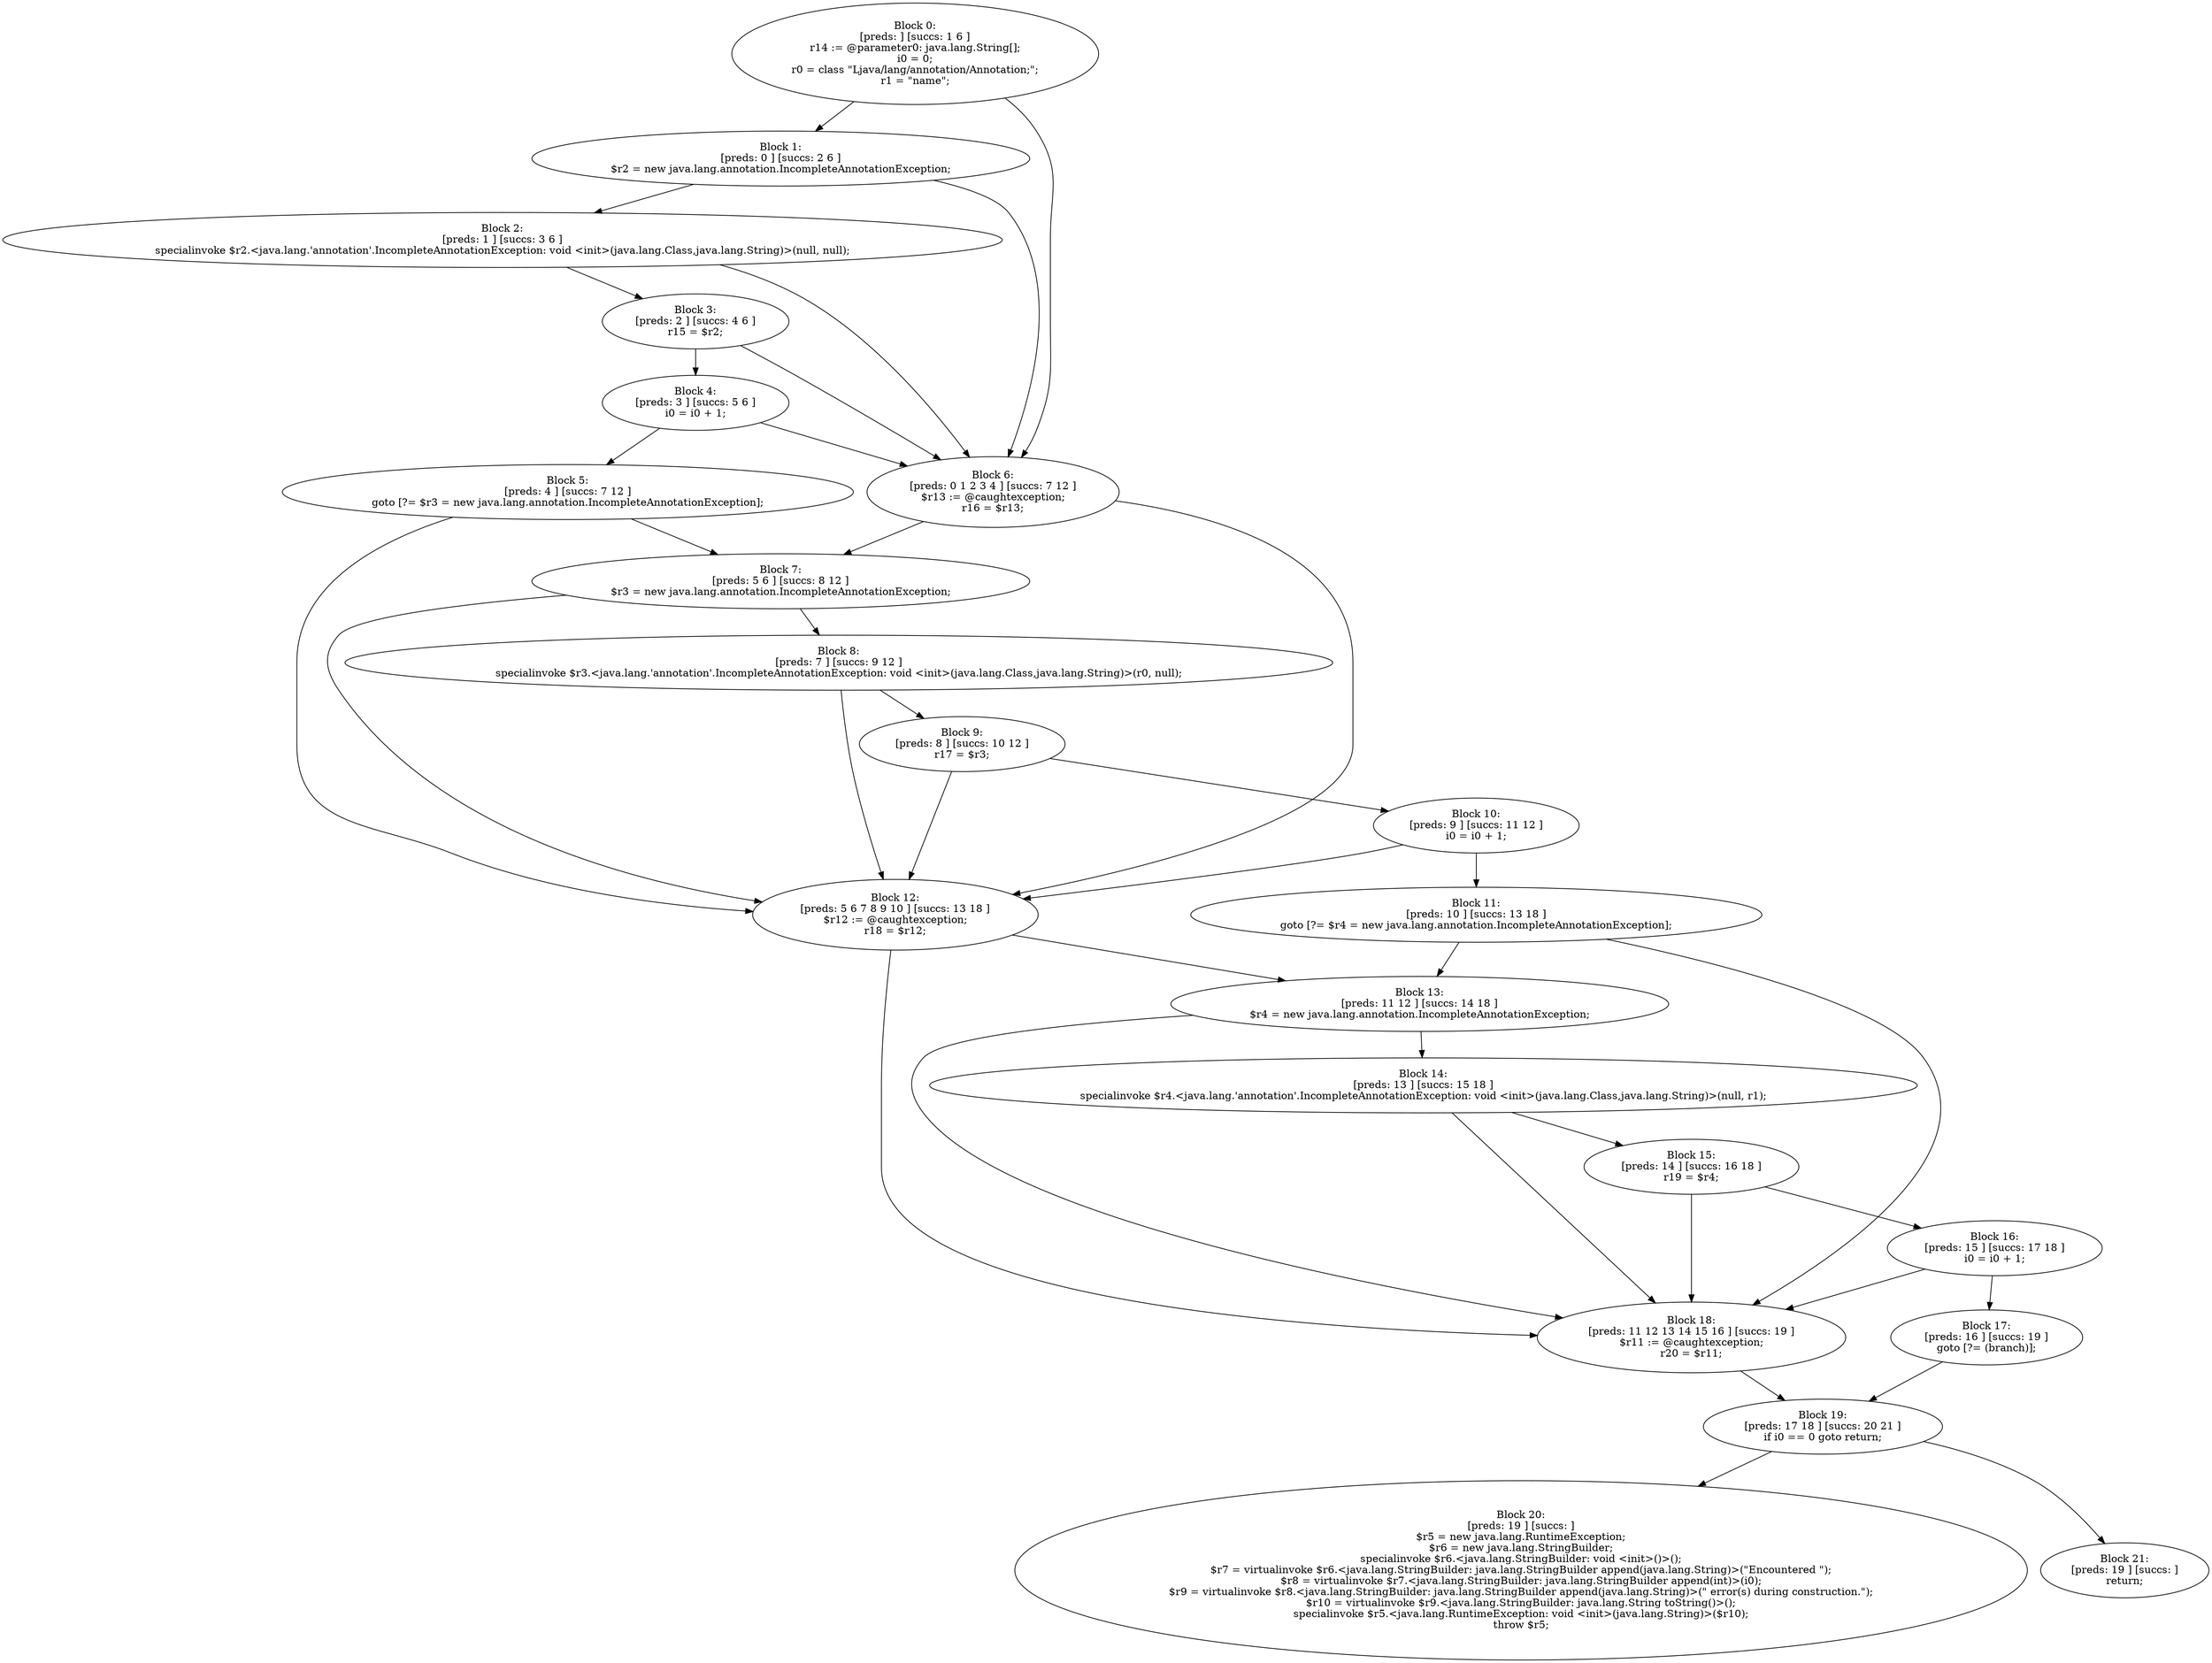 digraph "unitGraph" {
    "Block 0:
[preds: ] [succs: 1 6 ]
r14 := @parameter0: java.lang.String[];
i0 = 0;
r0 = class \"Ljava/lang/annotation/Annotation;\";
r1 = \"name\";
"
    "Block 1:
[preds: 0 ] [succs: 2 6 ]
$r2 = new java.lang.annotation.IncompleteAnnotationException;
"
    "Block 2:
[preds: 1 ] [succs: 3 6 ]
specialinvoke $r2.<java.lang.'annotation'.IncompleteAnnotationException: void <init>(java.lang.Class,java.lang.String)>(null, null);
"
    "Block 3:
[preds: 2 ] [succs: 4 6 ]
r15 = $r2;
"
    "Block 4:
[preds: 3 ] [succs: 5 6 ]
i0 = i0 + 1;
"
    "Block 5:
[preds: 4 ] [succs: 7 12 ]
goto [?= $r3 = new java.lang.annotation.IncompleteAnnotationException];
"
    "Block 6:
[preds: 0 1 2 3 4 ] [succs: 7 12 ]
$r13 := @caughtexception;
r16 = $r13;
"
    "Block 7:
[preds: 5 6 ] [succs: 8 12 ]
$r3 = new java.lang.annotation.IncompleteAnnotationException;
"
    "Block 8:
[preds: 7 ] [succs: 9 12 ]
specialinvoke $r3.<java.lang.'annotation'.IncompleteAnnotationException: void <init>(java.lang.Class,java.lang.String)>(r0, null);
"
    "Block 9:
[preds: 8 ] [succs: 10 12 ]
r17 = $r3;
"
    "Block 10:
[preds: 9 ] [succs: 11 12 ]
i0 = i0 + 1;
"
    "Block 11:
[preds: 10 ] [succs: 13 18 ]
goto [?= $r4 = new java.lang.annotation.IncompleteAnnotationException];
"
    "Block 12:
[preds: 5 6 7 8 9 10 ] [succs: 13 18 ]
$r12 := @caughtexception;
r18 = $r12;
"
    "Block 13:
[preds: 11 12 ] [succs: 14 18 ]
$r4 = new java.lang.annotation.IncompleteAnnotationException;
"
    "Block 14:
[preds: 13 ] [succs: 15 18 ]
specialinvoke $r4.<java.lang.'annotation'.IncompleteAnnotationException: void <init>(java.lang.Class,java.lang.String)>(null, r1);
"
    "Block 15:
[preds: 14 ] [succs: 16 18 ]
r19 = $r4;
"
    "Block 16:
[preds: 15 ] [succs: 17 18 ]
i0 = i0 + 1;
"
    "Block 17:
[preds: 16 ] [succs: 19 ]
goto [?= (branch)];
"
    "Block 18:
[preds: 11 12 13 14 15 16 ] [succs: 19 ]
$r11 := @caughtexception;
r20 = $r11;
"
    "Block 19:
[preds: 17 18 ] [succs: 20 21 ]
if i0 == 0 goto return;
"
    "Block 20:
[preds: 19 ] [succs: ]
$r5 = new java.lang.RuntimeException;
$r6 = new java.lang.StringBuilder;
specialinvoke $r6.<java.lang.StringBuilder: void <init>()>();
$r7 = virtualinvoke $r6.<java.lang.StringBuilder: java.lang.StringBuilder append(java.lang.String)>(\"Encountered \");
$r8 = virtualinvoke $r7.<java.lang.StringBuilder: java.lang.StringBuilder append(int)>(i0);
$r9 = virtualinvoke $r8.<java.lang.StringBuilder: java.lang.StringBuilder append(java.lang.String)>(\" error(s) during construction.\");
$r10 = virtualinvoke $r9.<java.lang.StringBuilder: java.lang.String toString()>();
specialinvoke $r5.<java.lang.RuntimeException: void <init>(java.lang.String)>($r10);
throw $r5;
"
    "Block 21:
[preds: 19 ] [succs: ]
return;
"
    "Block 0:
[preds: ] [succs: 1 6 ]
r14 := @parameter0: java.lang.String[];
i0 = 0;
r0 = class \"Ljava/lang/annotation/Annotation;\";
r1 = \"name\";
"->"Block 1:
[preds: 0 ] [succs: 2 6 ]
$r2 = new java.lang.annotation.IncompleteAnnotationException;
";
    "Block 0:
[preds: ] [succs: 1 6 ]
r14 := @parameter0: java.lang.String[];
i0 = 0;
r0 = class \"Ljava/lang/annotation/Annotation;\";
r1 = \"name\";
"->"Block 6:
[preds: 0 1 2 3 4 ] [succs: 7 12 ]
$r13 := @caughtexception;
r16 = $r13;
";
    "Block 1:
[preds: 0 ] [succs: 2 6 ]
$r2 = new java.lang.annotation.IncompleteAnnotationException;
"->"Block 2:
[preds: 1 ] [succs: 3 6 ]
specialinvoke $r2.<java.lang.'annotation'.IncompleteAnnotationException: void <init>(java.lang.Class,java.lang.String)>(null, null);
";
    "Block 1:
[preds: 0 ] [succs: 2 6 ]
$r2 = new java.lang.annotation.IncompleteAnnotationException;
"->"Block 6:
[preds: 0 1 2 3 4 ] [succs: 7 12 ]
$r13 := @caughtexception;
r16 = $r13;
";
    "Block 2:
[preds: 1 ] [succs: 3 6 ]
specialinvoke $r2.<java.lang.'annotation'.IncompleteAnnotationException: void <init>(java.lang.Class,java.lang.String)>(null, null);
"->"Block 3:
[preds: 2 ] [succs: 4 6 ]
r15 = $r2;
";
    "Block 2:
[preds: 1 ] [succs: 3 6 ]
specialinvoke $r2.<java.lang.'annotation'.IncompleteAnnotationException: void <init>(java.lang.Class,java.lang.String)>(null, null);
"->"Block 6:
[preds: 0 1 2 3 4 ] [succs: 7 12 ]
$r13 := @caughtexception;
r16 = $r13;
";
    "Block 3:
[preds: 2 ] [succs: 4 6 ]
r15 = $r2;
"->"Block 4:
[preds: 3 ] [succs: 5 6 ]
i0 = i0 + 1;
";
    "Block 3:
[preds: 2 ] [succs: 4 6 ]
r15 = $r2;
"->"Block 6:
[preds: 0 1 2 3 4 ] [succs: 7 12 ]
$r13 := @caughtexception;
r16 = $r13;
";
    "Block 4:
[preds: 3 ] [succs: 5 6 ]
i0 = i0 + 1;
"->"Block 5:
[preds: 4 ] [succs: 7 12 ]
goto [?= $r3 = new java.lang.annotation.IncompleteAnnotationException];
";
    "Block 4:
[preds: 3 ] [succs: 5 6 ]
i0 = i0 + 1;
"->"Block 6:
[preds: 0 1 2 3 4 ] [succs: 7 12 ]
$r13 := @caughtexception;
r16 = $r13;
";
    "Block 5:
[preds: 4 ] [succs: 7 12 ]
goto [?= $r3 = new java.lang.annotation.IncompleteAnnotationException];
"->"Block 7:
[preds: 5 6 ] [succs: 8 12 ]
$r3 = new java.lang.annotation.IncompleteAnnotationException;
";
    "Block 5:
[preds: 4 ] [succs: 7 12 ]
goto [?= $r3 = new java.lang.annotation.IncompleteAnnotationException];
"->"Block 12:
[preds: 5 6 7 8 9 10 ] [succs: 13 18 ]
$r12 := @caughtexception;
r18 = $r12;
";
    "Block 6:
[preds: 0 1 2 3 4 ] [succs: 7 12 ]
$r13 := @caughtexception;
r16 = $r13;
"->"Block 7:
[preds: 5 6 ] [succs: 8 12 ]
$r3 = new java.lang.annotation.IncompleteAnnotationException;
";
    "Block 6:
[preds: 0 1 2 3 4 ] [succs: 7 12 ]
$r13 := @caughtexception;
r16 = $r13;
"->"Block 12:
[preds: 5 6 7 8 9 10 ] [succs: 13 18 ]
$r12 := @caughtexception;
r18 = $r12;
";
    "Block 7:
[preds: 5 6 ] [succs: 8 12 ]
$r3 = new java.lang.annotation.IncompleteAnnotationException;
"->"Block 8:
[preds: 7 ] [succs: 9 12 ]
specialinvoke $r3.<java.lang.'annotation'.IncompleteAnnotationException: void <init>(java.lang.Class,java.lang.String)>(r0, null);
";
    "Block 7:
[preds: 5 6 ] [succs: 8 12 ]
$r3 = new java.lang.annotation.IncompleteAnnotationException;
"->"Block 12:
[preds: 5 6 7 8 9 10 ] [succs: 13 18 ]
$r12 := @caughtexception;
r18 = $r12;
";
    "Block 8:
[preds: 7 ] [succs: 9 12 ]
specialinvoke $r3.<java.lang.'annotation'.IncompleteAnnotationException: void <init>(java.lang.Class,java.lang.String)>(r0, null);
"->"Block 9:
[preds: 8 ] [succs: 10 12 ]
r17 = $r3;
";
    "Block 8:
[preds: 7 ] [succs: 9 12 ]
specialinvoke $r3.<java.lang.'annotation'.IncompleteAnnotationException: void <init>(java.lang.Class,java.lang.String)>(r0, null);
"->"Block 12:
[preds: 5 6 7 8 9 10 ] [succs: 13 18 ]
$r12 := @caughtexception;
r18 = $r12;
";
    "Block 9:
[preds: 8 ] [succs: 10 12 ]
r17 = $r3;
"->"Block 10:
[preds: 9 ] [succs: 11 12 ]
i0 = i0 + 1;
";
    "Block 9:
[preds: 8 ] [succs: 10 12 ]
r17 = $r3;
"->"Block 12:
[preds: 5 6 7 8 9 10 ] [succs: 13 18 ]
$r12 := @caughtexception;
r18 = $r12;
";
    "Block 10:
[preds: 9 ] [succs: 11 12 ]
i0 = i0 + 1;
"->"Block 11:
[preds: 10 ] [succs: 13 18 ]
goto [?= $r4 = new java.lang.annotation.IncompleteAnnotationException];
";
    "Block 10:
[preds: 9 ] [succs: 11 12 ]
i0 = i0 + 1;
"->"Block 12:
[preds: 5 6 7 8 9 10 ] [succs: 13 18 ]
$r12 := @caughtexception;
r18 = $r12;
";
    "Block 11:
[preds: 10 ] [succs: 13 18 ]
goto [?= $r4 = new java.lang.annotation.IncompleteAnnotationException];
"->"Block 13:
[preds: 11 12 ] [succs: 14 18 ]
$r4 = new java.lang.annotation.IncompleteAnnotationException;
";
    "Block 11:
[preds: 10 ] [succs: 13 18 ]
goto [?= $r4 = new java.lang.annotation.IncompleteAnnotationException];
"->"Block 18:
[preds: 11 12 13 14 15 16 ] [succs: 19 ]
$r11 := @caughtexception;
r20 = $r11;
";
    "Block 12:
[preds: 5 6 7 8 9 10 ] [succs: 13 18 ]
$r12 := @caughtexception;
r18 = $r12;
"->"Block 13:
[preds: 11 12 ] [succs: 14 18 ]
$r4 = new java.lang.annotation.IncompleteAnnotationException;
";
    "Block 12:
[preds: 5 6 7 8 9 10 ] [succs: 13 18 ]
$r12 := @caughtexception;
r18 = $r12;
"->"Block 18:
[preds: 11 12 13 14 15 16 ] [succs: 19 ]
$r11 := @caughtexception;
r20 = $r11;
";
    "Block 13:
[preds: 11 12 ] [succs: 14 18 ]
$r4 = new java.lang.annotation.IncompleteAnnotationException;
"->"Block 14:
[preds: 13 ] [succs: 15 18 ]
specialinvoke $r4.<java.lang.'annotation'.IncompleteAnnotationException: void <init>(java.lang.Class,java.lang.String)>(null, r1);
";
    "Block 13:
[preds: 11 12 ] [succs: 14 18 ]
$r4 = new java.lang.annotation.IncompleteAnnotationException;
"->"Block 18:
[preds: 11 12 13 14 15 16 ] [succs: 19 ]
$r11 := @caughtexception;
r20 = $r11;
";
    "Block 14:
[preds: 13 ] [succs: 15 18 ]
specialinvoke $r4.<java.lang.'annotation'.IncompleteAnnotationException: void <init>(java.lang.Class,java.lang.String)>(null, r1);
"->"Block 15:
[preds: 14 ] [succs: 16 18 ]
r19 = $r4;
";
    "Block 14:
[preds: 13 ] [succs: 15 18 ]
specialinvoke $r4.<java.lang.'annotation'.IncompleteAnnotationException: void <init>(java.lang.Class,java.lang.String)>(null, r1);
"->"Block 18:
[preds: 11 12 13 14 15 16 ] [succs: 19 ]
$r11 := @caughtexception;
r20 = $r11;
";
    "Block 15:
[preds: 14 ] [succs: 16 18 ]
r19 = $r4;
"->"Block 16:
[preds: 15 ] [succs: 17 18 ]
i0 = i0 + 1;
";
    "Block 15:
[preds: 14 ] [succs: 16 18 ]
r19 = $r4;
"->"Block 18:
[preds: 11 12 13 14 15 16 ] [succs: 19 ]
$r11 := @caughtexception;
r20 = $r11;
";
    "Block 16:
[preds: 15 ] [succs: 17 18 ]
i0 = i0 + 1;
"->"Block 17:
[preds: 16 ] [succs: 19 ]
goto [?= (branch)];
";
    "Block 16:
[preds: 15 ] [succs: 17 18 ]
i0 = i0 + 1;
"->"Block 18:
[preds: 11 12 13 14 15 16 ] [succs: 19 ]
$r11 := @caughtexception;
r20 = $r11;
";
    "Block 17:
[preds: 16 ] [succs: 19 ]
goto [?= (branch)];
"->"Block 19:
[preds: 17 18 ] [succs: 20 21 ]
if i0 == 0 goto return;
";
    "Block 18:
[preds: 11 12 13 14 15 16 ] [succs: 19 ]
$r11 := @caughtexception;
r20 = $r11;
"->"Block 19:
[preds: 17 18 ] [succs: 20 21 ]
if i0 == 0 goto return;
";
    "Block 19:
[preds: 17 18 ] [succs: 20 21 ]
if i0 == 0 goto return;
"->"Block 20:
[preds: 19 ] [succs: ]
$r5 = new java.lang.RuntimeException;
$r6 = new java.lang.StringBuilder;
specialinvoke $r6.<java.lang.StringBuilder: void <init>()>();
$r7 = virtualinvoke $r6.<java.lang.StringBuilder: java.lang.StringBuilder append(java.lang.String)>(\"Encountered \");
$r8 = virtualinvoke $r7.<java.lang.StringBuilder: java.lang.StringBuilder append(int)>(i0);
$r9 = virtualinvoke $r8.<java.lang.StringBuilder: java.lang.StringBuilder append(java.lang.String)>(\" error(s) during construction.\");
$r10 = virtualinvoke $r9.<java.lang.StringBuilder: java.lang.String toString()>();
specialinvoke $r5.<java.lang.RuntimeException: void <init>(java.lang.String)>($r10);
throw $r5;
";
    "Block 19:
[preds: 17 18 ] [succs: 20 21 ]
if i0 == 0 goto return;
"->"Block 21:
[preds: 19 ] [succs: ]
return;
";
}
